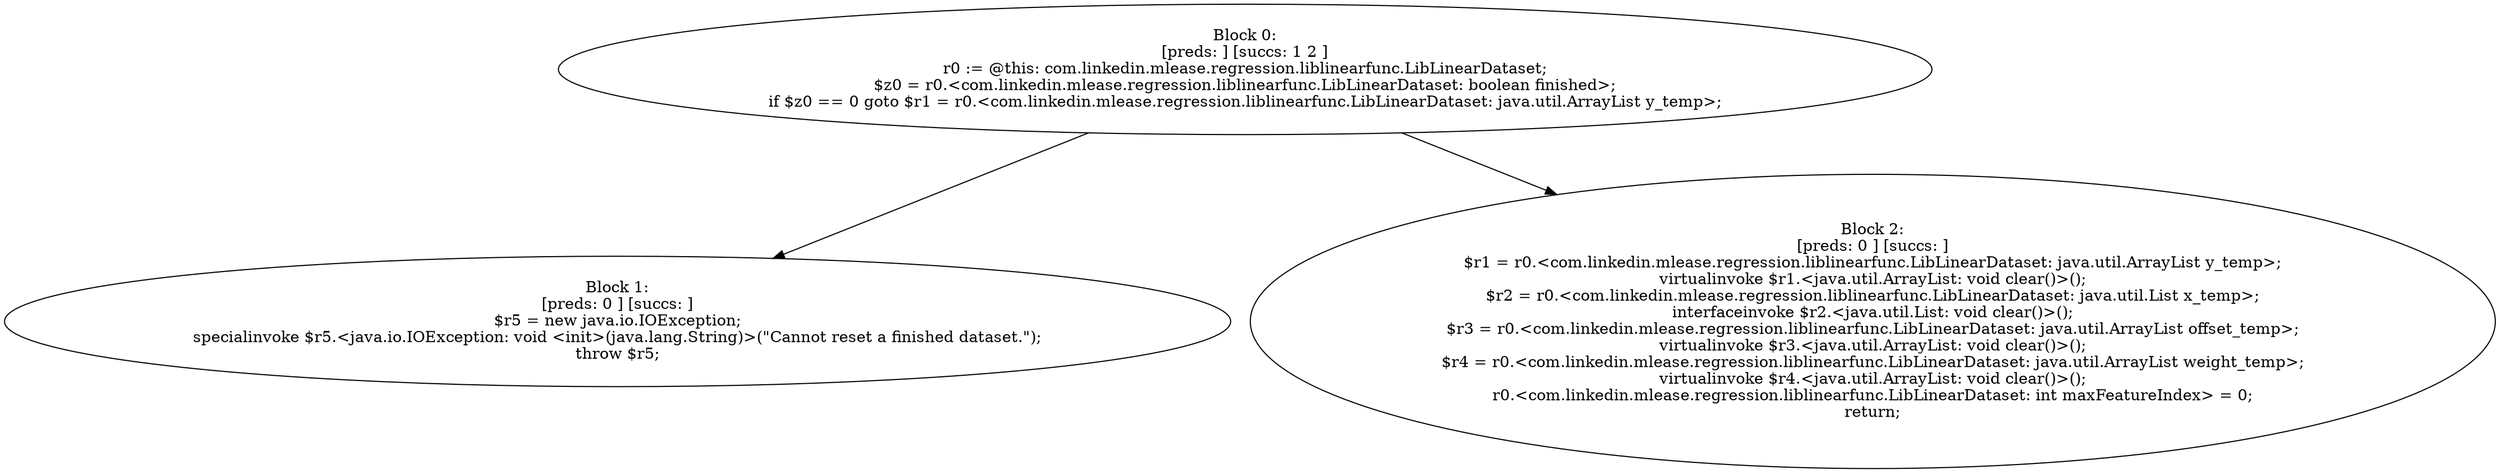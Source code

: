 digraph "unitGraph" {
    "Block 0:
[preds: ] [succs: 1 2 ]
r0 := @this: com.linkedin.mlease.regression.liblinearfunc.LibLinearDataset;
$z0 = r0.<com.linkedin.mlease.regression.liblinearfunc.LibLinearDataset: boolean finished>;
if $z0 == 0 goto $r1 = r0.<com.linkedin.mlease.regression.liblinearfunc.LibLinearDataset: java.util.ArrayList y_temp>;
"
    "Block 1:
[preds: 0 ] [succs: ]
$r5 = new java.io.IOException;
specialinvoke $r5.<java.io.IOException: void <init>(java.lang.String)>(\"Cannot reset a finished dataset.\");
throw $r5;
"
    "Block 2:
[preds: 0 ] [succs: ]
$r1 = r0.<com.linkedin.mlease.regression.liblinearfunc.LibLinearDataset: java.util.ArrayList y_temp>;
virtualinvoke $r1.<java.util.ArrayList: void clear()>();
$r2 = r0.<com.linkedin.mlease.regression.liblinearfunc.LibLinearDataset: java.util.List x_temp>;
interfaceinvoke $r2.<java.util.List: void clear()>();
$r3 = r0.<com.linkedin.mlease.regression.liblinearfunc.LibLinearDataset: java.util.ArrayList offset_temp>;
virtualinvoke $r3.<java.util.ArrayList: void clear()>();
$r4 = r0.<com.linkedin.mlease.regression.liblinearfunc.LibLinearDataset: java.util.ArrayList weight_temp>;
virtualinvoke $r4.<java.util.ArrayList: void clear()>();
r0.<com.linkedin.mlease.regression.liblinearfunc.LibLinearDataset: int maxFeatureIndex> = 0;
return;
"
    "Block 0:
[preds: ] [succs: 1 2 ]
r0 := @this: com.linkedin.mlease.regression.liblinearfunc.LibLinearDataset;
$z0 = r0.<com.linkedin.mlease.regression.liblinearfunc.LibLinearDataset: boolean finished>;
if $z0 == 0 goto $r1 = r0.<com.linkedin.mlease.regression.liblinearfunc.LibLinearDataset: java.util.ArrayList y_temp>;
"->"Block 1:
[preds: 0 ] [succs: ]
$r5 = new java.io.IOException;
specialinvoke $r5.<java.io.IOException: void <init>(java.lang.String)>(\"Cannot reset a finished dataset.\");
throw $r5;
";
    "Block 0:
[preds: ] [succs: 1 2 ]
r0 := @this: com.linkedin.mlease.regression.liblinearfunc.LibLinearDataset;
$z0 = r0.<com.linkedin.mlease.regression.liblinearfunc.LibLinearDataset: boolean finished>;
if $z0 == 0 goto $r1 = r0.<com.linkedin.mlease.regression.liblinearfunc.LibLinearDataset: java.util.ArrayList y_temp>;
"->"Block 2:
[preds: 0 ] [succs: ]
$r1 = r0.<com.linkedin.mlease.regression.liblinearfunc.LibLinearDataset: java.util.ArrayList y_temp>;
virtualinvoke $r1.<java.util.ArrayList: void clear()>();
$r2 = r0.<com.linkedin.mlease.regression.liblinearfunc.LibLinearDataset: java.util.List x_temp>;
interfaceinvoke $r2.<java.util.List: void clear()>();
$r3 = r0.<com.linkedin.mlease.regression.liblinearfunc.LibLinearDataset: java.util.ArrayList offset_temp>;
virtualinvoke $r3.<java.util.ArrayList: void clear()>();
$r4 = r0.<com.linkedin.mlease.regression.liblinearfunc.LibLinearDataset: java.util.ArrayList weight_temp>;
virtualinvoke $r4.<java.util.ArrayList: void clear()>();
r0.<com.linkedin.mlease.regression.liblinearfunc.LibLinearDataset: int maxFeatureIndex> = 0;
return;
";
}
